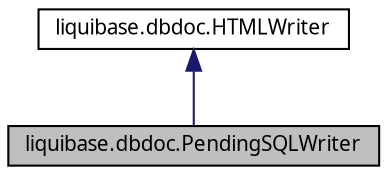 digraph G
{
  edge [fontname="FreeSans.ttf",fontsize=10,labelfontname="FreeSans.ttf",labelfontsize=10];
  node [fontname="FreeSans.ttf",fontsize=10,shape=record];
  Node1 [label="liquibase.dbdoc.PendingSQLWriter",height=0.2,width=0.4,color="black", fillcolor="grey75", style="filled" fontcolor="black"];
  Node2 -> Node1 [dir=back,color="midnightblue",fontsize=10,style="solid",fontname="FreeSans.ttf"];
  Node2 [label="liquibase.dbdoc.HTMLWriter",height=0.2,width=0.4,color="black", fillcolor="white", style="filled",URL="$classliquibase_1_1dbdoc_1_1_h_t_m_l_writer.html"];
}
